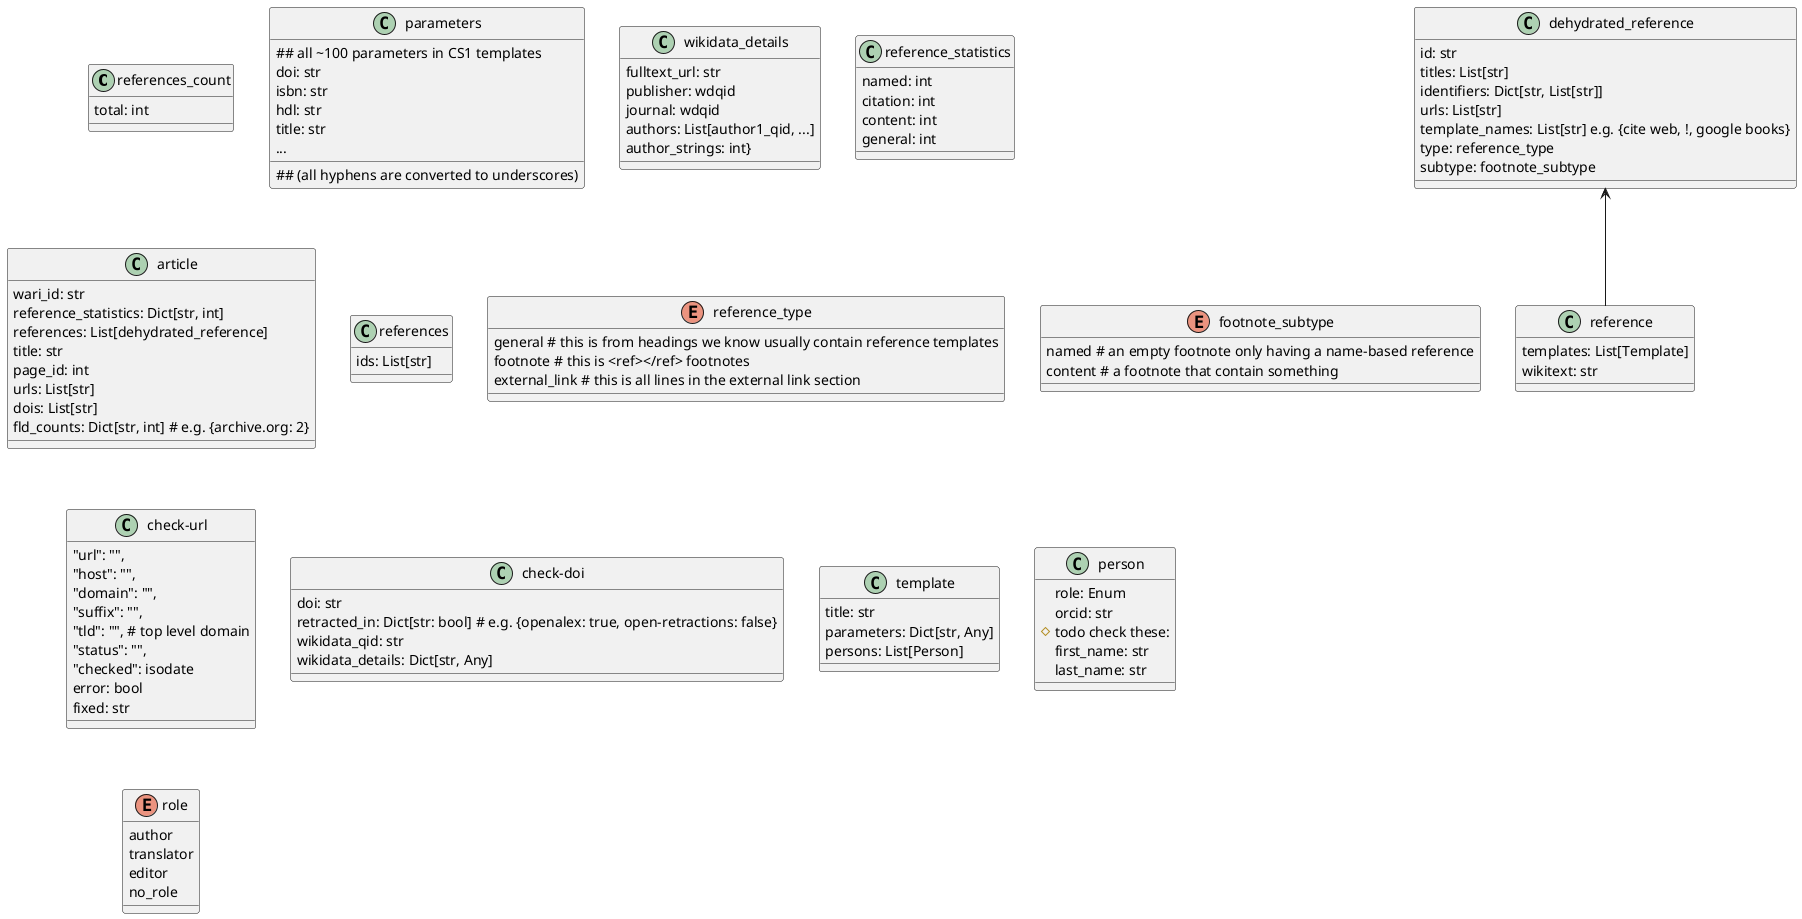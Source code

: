 @startuml
'https://plantuml.com/class-diagram

class references_count{
total: int
}
class parameters{
## all ~100 parameters in CS1 templates
## (all hyphens are converted to underscores)
doi: str
isbn: str
hdl: str
title: str
...
}
class wikidata_details{
fulltext_url: str
publisher: wdqid
journal: wdqid
authors: List[author1_qid, ...]
author_strings: int}
}

class reference_statistics{
named: int
citation: int
content: int
general: int

}
class article{
wari_id: str
reference_statistics: Dict[str, int]
references: List[dehydrated_reference]
title: str
page_id: int
urls: List[str]
dois: List[str]
fld_counts: Dict[str, int] # e.g. {archive.org: 2}
}
class references{
ids: List[str]
}
class reference{
templates: List[Template]
wikitext: str
}
enum reference_type{
general # this is from headings we know usually contain reference templates
footnote # this is <ref></ref> footnotes
external_link # this is all lines in the external link section
}
enum footnote_subtype{
named # an empty footnote only having a name-based reference
content # a footnote that contain something
}
class dehydrated_reference {
id: str
titles: List[str]
identifiers: Dict[str, List[str]]
urls: List[str]
template_names: List[str] e.g. {cite web, !, google books}
type: reference_type
subtype: footnote_subtype
}
dehydrated_reference <-- reference
class check-url{
"url": "",
"host": "",
"domain": "",
"suffix": "",
"tld": "", # top level domain
"status": "",
"checked": isodate
error: bool
fixed: str
}
class check-doi{
doi: str
retracted_in: Dict[str: bool] # e.g. {openalex: true, open-retractions: false}
wikidata_qid: str
wikidata_details: Dict[str, Any]
}
class template{
title: str
parameters: Dict[str, Any]
persons: List[Person]
}
class person{
role: Enum
orcid: str
# todo check these:
first_name: str
last_name: str
}
enum role{
author
translator
editor
no_role
}
@enduml